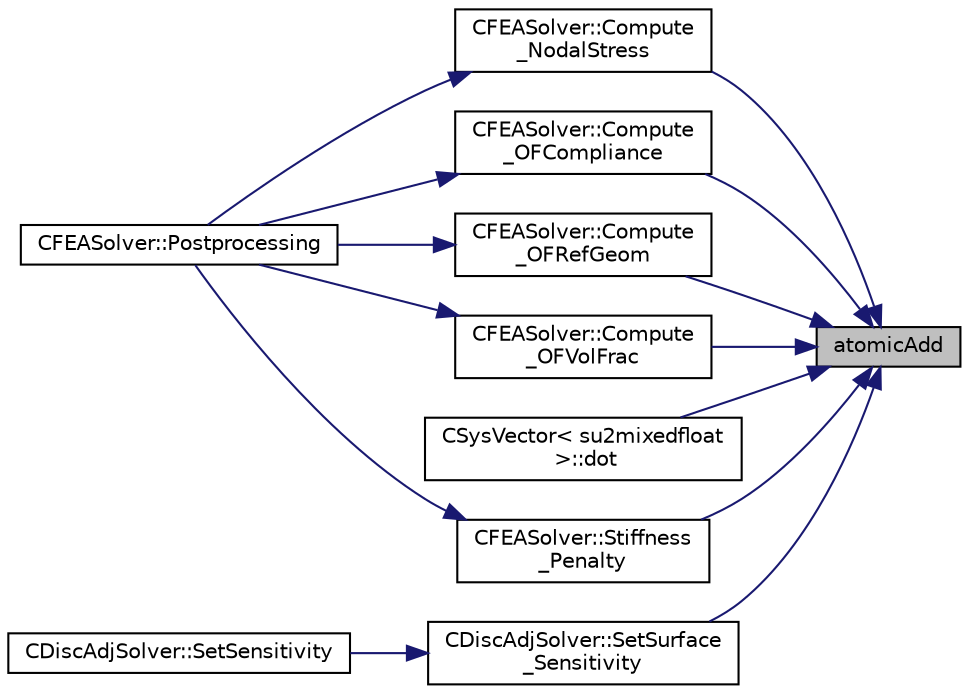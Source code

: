 digraph "atomicAdd"
{
 // LATEX_PDF_SIZE
  edge [fontname="Helvetica",fontsize="10",labelfontname="Helvetica",labelfontsize="10"];
  node [fontname="Helvetica",fontsize="10",shape=record];
  rankdir="RL";
  Node1 [label="atomicAdd",height=0.2,width=0.4,color="black", fillcolor="grey75", style="filled", fontcolor="black",tooltip="Atomically update a (shared) lhs value with a (local) rhs value."];
  Node1 -> Node2 [dir="back",color="midnightblue",fontsize="10",style="solid",fontname="Helvetica"];
  Node2 [label="CFEASolver::Compute\l_NodalStress",height=0.2,width=0.4,color="black", fillcolor="white", style="filled",URL="$classCFEASolver.html#ac275af8f893ef5957379314816d17fa8",tooltip="Compute the stress at the nodes for output purposes."];
  Node2 -> Node3 [dir="back",color="midnightblue",fontsize="10",style="solid",fontname="Helvetica"];
  Node3 [label="CFEASolver::Postprocessing",height=0.2,width=0.4,color="black", fillcolor="white", style="filled",URL="$classCFEASolver.html#ab4fa9086b598c5778c9c0403a5626d1b",tooltip="Postprocessing."];
  Node1 -> Node4 [dir="back",color="midnightblue",fontsize="10",style="solid",fontname="Helvetica"];
  Node4 [label="CFEASolver::Compute\l_OFCompliance",height=0.2,width=0.4,color="black", fillcolor="white", style="filled",URL="$classCFEASolver.html#a42b75d47f3f793224f3b04c74fe3e4f1",tooltip="Compute the compliance objective function."];
  Node4 -> Node3 [dir="back",color="midnightblue",fontsize="10",style="solid",fontname="Helvetica"];
  Node1 -> Node5 [dir="back",color="midnightblue",fontsize="10",style="solid",fontname="Helvetica"];
  Node5 [label="CFEASolver::Compute\l_OFRefGeom",height=0.2,width=0.4,color="black", fillcolor="white", style="filled",URL="$classCFEASolver.html#a19e9ecb594a92b0423fe5bd76977733f",tooltip="Compute the objective function for a reference geometry."];
  Node5 -> Node3 [dir="back",color="midnightblue",fontsize="10",style="solid",fontname="Helvetica"];
  Node1 -> Node6 [dir="back",color="midnightblue",fontsize="10",style="solid",fontname="Helvetica"];
  Node6 [label="CFEASolver::Compute\l_OFVolFrac",height=0.2,width=0.4,color="black", fillcolor="white", style="filled",URL="$classCFEASolver.html#a45e4cc7cc003cd5afc0cf0bf276d0c3d",tooltip="Compute the objective function for a volume fraction."];
  Node6 -> Node3 [dir="back",color="midnightblue",fontsize="10",style="solid",fontname="Helvetica"];
  Node1 -> Node7 [dir="back",color="midnightblue",fontsize="10",style="solid",fontname="Helvetica"];
  Node7 [label="CSysVector\< su2mixedfloat\l \>::dot",height=0.2,width=0.4,color="black", fillcolor="white", style="filled",URL="$classCSysVector.html#a96c613a08177a0f6105a635a92b138b0",tooltip="Dot product between \"this\" and an expression."];
  Node1 -> Node8 [dir="back",color="midnightblue",fontsize="10",style="solid",fontname="Helvetica"];
  Node8 [label="CDiscAdjSolver::SetSurface\l_Sensitivity",height=0.2,width=0.4,color="black", fillcolor="white", style="filled",URL="$classCDiscAdjSolver.html#acc8c82825b69e6ba8f538f01a5070489",tooltip="Set the surface sensitivity."];
  Node8 -> Node9 [dir="back",color="midnightblue",fontsize="10",style="solid",fontname="Helvetica"];
  Node9 [label="CDiscAdjSolver::SetSensitivity",height=0.2,width=0.4,color="black", fillcolor="white", style="filled",URL="$classCDiscAdjSolver.html#a21a12c16fae44dfa916e27cf3a938b31",tooltip="Extract and set the geometrical sensitivity."];
  Node1 -> Node10 [dir="back",color="midnightblue",fontsize="10",style="solid",fontname="Helvetica"];
  Node10 [label="CFEASolver::Stiffness\l_Penalty",height=0.2,width=0.4,color="black", fillcolor="white", style="filled",URL="$classCFEASolver.html#a189b5d1e3d6a83b6f0124eb16acc1a95",tooltip="Compute the penalty due to the stiffness increase."];
  Node10 -> Node3 [dir="back",color="midnightblue",fontsize="10",style="solid",fontname="Helvetica"];
}
